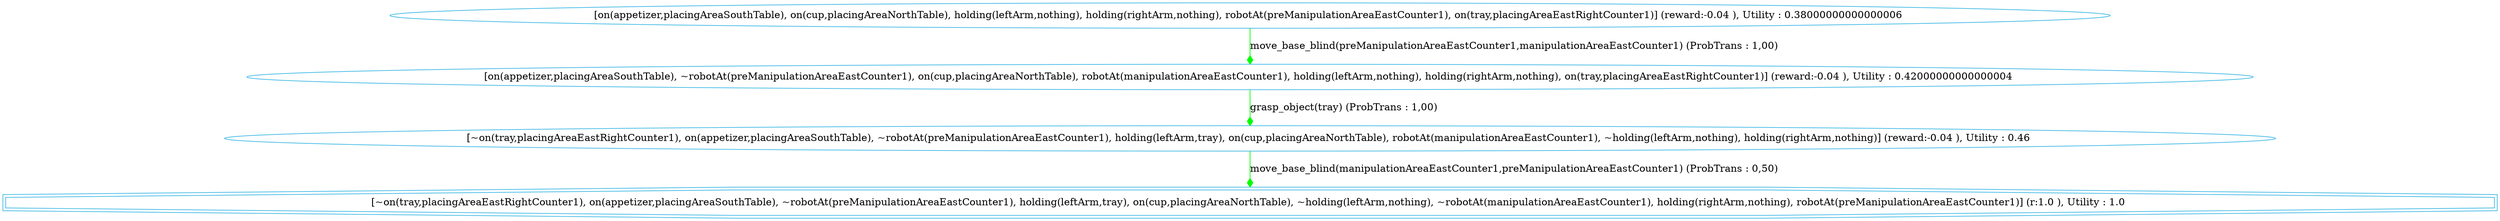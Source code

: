 digraph {
  node [color="#40b9e5" ]
 size="60,17";
"3" [label="[~on(tray,placingAreaEastRightCounter1), on(appetizer,placingAreaSouthTable), ~robotAt(preManipulationAreaEastCounter1), holding(leftArm,tray), on(cup,placingAreaNorthTable), ~holding(leftArm,nothing), ~robotAt(manipulationAreaEastCounter1), holding(rightArm,nothing), robotAt(preManipulationAreaEastCounter1)] (r:1.0 ), Utility : 1.0 " shape=doubleoctagon];
"0" [label="[on(appetizer,placingAreaSouthTable), on(cup,placingAreaNorthTable), holding(leftArm,nothing), holding(rightArm,nothing), robotAt(preManipulationAreaEastCounter1), on(tray,placingAreaEastRightCounter1)] (reward:-0.04 ), Utility : 0.38000000000000006 "];
"1" [label="[on(appetizer,placingAreaSouthTable), ~robotAt(preManipulationAreaEastCounter1), on(cup,placingAreaNorthTable), robotAt(manipulationAreaEastCounter1), holding(leftArm,nothing), holding(rightArm,nothing), on(tray,placingAreaEastRightCounter1)] (reward:-0.04 ), Utility : 0.42000000000000004 "];
"2" [label="[~on(tray,placingAreaEastRightCounter1), on(appetizer,placingAreaSouthTable), ~robotAt(preManipulationAreaEastCounter1), holding(leftArm,tray), on(cup,placingAreaNorthTable), robotAt(manipulationAreaEastCounter1), ~holding(leftArm,nothing), holding(rightArm,nothing)] (reward:-0.04 ), Utility : 0.46 "];
"0" -> "1" [ label="move_base_blind(preManipulationAreaEastCounter1,manipulationAreaEastCounter1) (ProbTrans : 1,00)"
, arrowhead = diamond , color=green];"1" -> "2" [ label="grasp_object(tray) (ProbTrans : 1,00)"
, arrowhead = diamond , color=green];"2" -> "3" [ label="move_base_blind(manipulationAreaEastCounter1,preManipulationAreaEastCounter1) (ProbTrans : 0,50)"
, arrowhead = diamond , color=green];}
